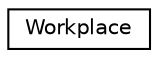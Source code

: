 digraph "Graphical Class Hierarchy"
{
 // INTERACTIVE_SVG=YES
 // LATEX_PDF_SIZE
  edge [fontname="Helvetica",fontsize="10",labelfontname="Helvetica",labelfontsize="10"];
  node [fontname="Helvetica",fontsize="10",shape=record];
  rankdir="LR";
  Node0 [label="Workplace",height=0.2,width=0.4,color="black", fillcolor="white", style="filled",URL="$class_mirage_x_r_1_1_workplace.html",tooltip=" "];
}
